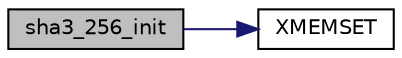 digraph "sha3_256_init"
{
 // LATEX_PDF_SIZE
  edge [fontname="Helvetica",fontsize="10",labelfontname="Helvetica",labelfontsize="10"];
  node [fontname="Helvetica",fontsize="10",shape=record];
  rankdir="LR";
  Node44 [label="sha3_256_init",height=0.2,width=0.4,color="black", fillcolor="grey75", style="filled", fontcolor="black",tooltip=" "];
  Node44 -> Node45 [color="midnightblue",fontsize="10",style="solid"];
  Node45 [label="XMEMSET",height=0.2,width=0.4,color="black", fillcolor="white", style="filled",URL="$tomcrypt__cfg_8h.html#aa3c34a6f6c61de7da9258b5a30e32c2f",tooltip=" "];
}
